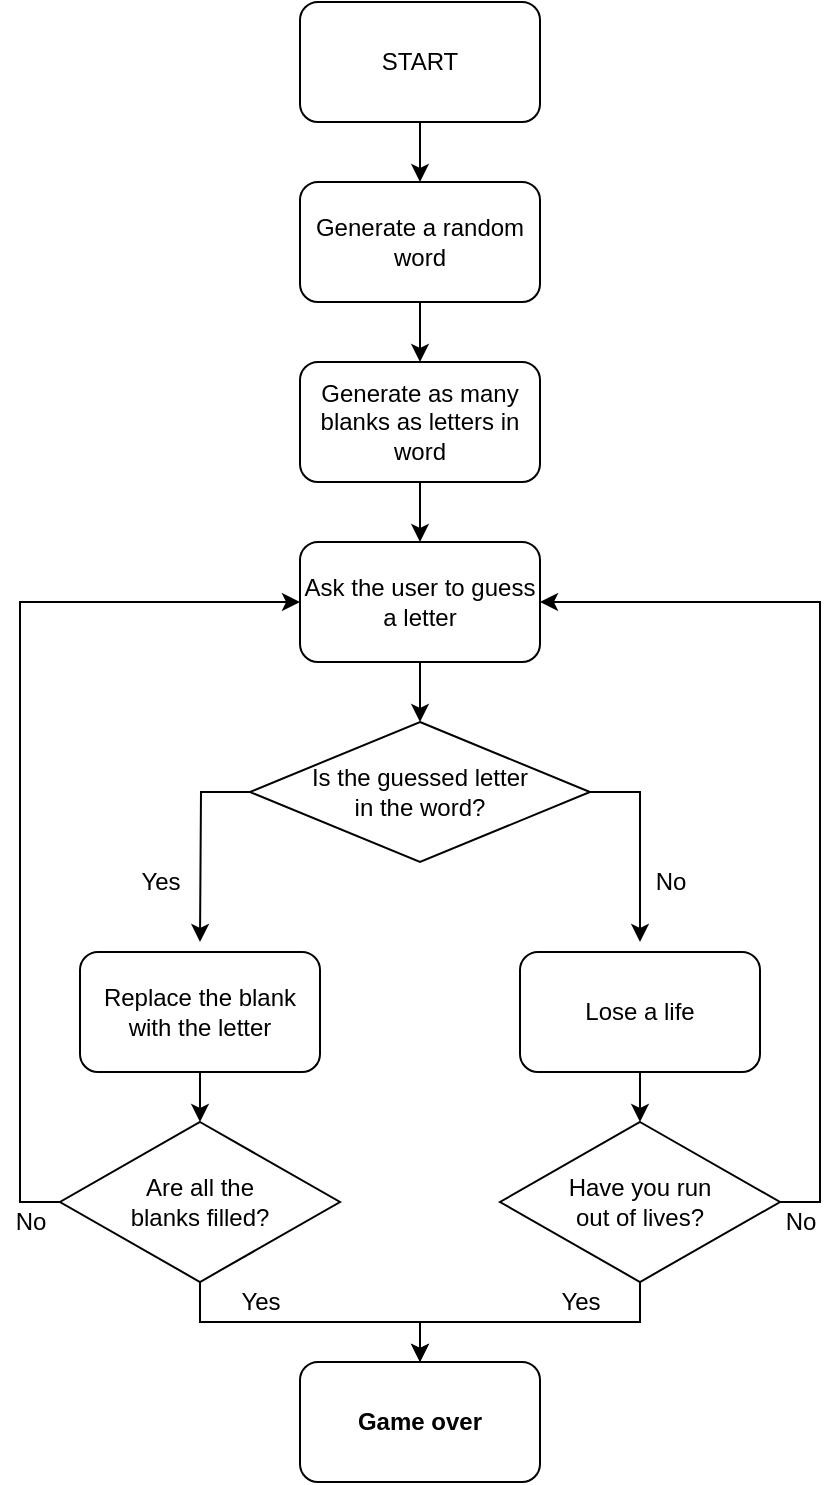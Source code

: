 <mxfile version="19.0.3" type="github"><diagram id="y97h0PDi9uwhXQ_q5TtR" name="Page-1"><mxGraphModel dx="1185" dy="635" grid="1" gridSize="10" guides="1" tooltips="1" connect="1" arrows="1" fold="1" page="1" pageScale="1" pageWidth="827" pageHeight="1169" math="0" shadow="0"><root><mxCell id="0"/><mxCell id="1" parent="0"/><mxCell id="TIs6dxoj2x2ItF1pQfgZ-5" value="" style="edgeStyle=orthogonalEdgeStyle;rounded=0;orthogonalLoop=1;jettySize=auto;html=1;" edge="1" parent="1" source="TIs6dxoj2x2ItF1pQfgZ-3" target="TIs6dxoj2x2ItF1pQfgZ-4"><mxGeometry relative="1" as="geometry"/></mxCell><mxCell id="TIs6dxoj2x2ItF1pQfgZ-3" value="START" style="rounded=1;whiteSpace=wrap;html=1;" vertex="1" parent="1"><mxGeometry x="340" y="80" width="120" height="60" as="geometry"/></mxCell><mxCell id="TIs6dxoj2x2ItF1pQfgZ-12" value="" style="edgeStyle=orthogonalEdgeStyle;rounded=0;orthogonalLoop=1;jettySize=auto;html=1;" edge="1" parent="1" source="TIs6dxoj2x2ItF1pQfgZ-4" target="TIs6dxoj2x2ItF1pQfgZ-6"><mxGeometry relative="1" as="geometry"/></mxCell><mxCell id="TIs6dxoj2x2ItF1pQfgZ-4" value="Generate a random word" style="rounded=1;whiteSpace=wrap;html=1;" vertex="1" parent="1"><mxGeometry x="340" y="170" width="120" height="60" as="geometry"/></mxCell><mxCell id="TIs6dxoj2x2ItF1pQfgZ-9" value="" style="edgeStyle=orthogonalEdgeStyle;rounded=0;orthogonalLoop=1;jettySize=auto;html=1;" edge="1" parent="1" source="TIs6dxoj2x2ItF1pQfgZ-6" target="TIs6dxoj2x2ItF1pQfgZ-8"><mxGeometry relative="1" as="geometry"/></mxCell><mxCell id="TIs6dxoj2x2ItF1pQfgZ-6" value="Generate as many blanks as letters in word" style="rounded=1;whiteSpace=wrap;html=1;" vertex="1" parent="1"><mxGeometry x="340" y="260" width="120" height="60" as="geometry"/></mxCell><mxCell id="TIs6dxoj2x2ItF1pQfgZ-14" style="edgeStyle=orthogonalEdgeStyle;rounded=0;orthogonalLoop=1;jettySize=auto;html=1;exitX=0.5;exitY=1;exitDx=0;exitDy=0;" edge="1" parent="1" source="TIs6dxoj2x2ItF1pQfgZ-8"><mxGeometry relative="1" as="geometry"><mxPoint x="400" y="440" as="targetPoint"/></mxGeometry></mxCell><mxCell id="TIs6dxoj2x2ItF1pQfgZ-8" value="Ask the user to guess a letter" style="rounded=1;whiteSpace=wrap;html=1;" vertex="1" parent="1"><mxGeometry x="340" y="350" width="120" height="60" as="geometry"/></mxCell><mxCell id="TIs6dxoj2x2ItF1pQfgZ-41" value="" style="edgeStyle=orthogonalEdgeStyle;rounded=0;orthogonalLoop=1;jettySize=auto;html=1;" edge="1" parent="1" source="TIs6dxoj2x2ItF1pQfgZ-17" target="TIs6dxoj2x2ItF1pQfgZ-39"><mxGeometry relative="1" as="geometry"/></mxCell><mxCell id="TIs6dxoj2x2ItF1pQfgZ-17" value="Replace the blank with the letter" style="rounded=1;whiteSpace=wrap;html=1;" vertex="1" parent="1"><mxGeometry x="230" y="555" width="120" height="60" as="geometry"/></mxCell><mxCell id="TIs6dxoj2x2ItF1pQfgZ-29" style="edgeStyle=orthogonalEdgeStyle;rounded=0;orthogonalLoop=1;jettySize=auto;html=1;" edge="1" parent="1" source="TIs6dxoj2x2ItF1pQfgZ-20"><mxGeometry relative="1" as="geometry"><mxPoint x="510" y="550" as="targetPoint"/><Array as="points"><mxPoint x="510" y="475"/></Array></mxGeometry></mxCell><mxCell id="TIs6dxoj2x2ItF1pQfgZ-30" style="edgeStyle=orthogonalEdgeStyle;rounded=0;orthogonalLoop=1;jettySize=auto;html=1;" edge="1" parent="1" source="TIs6dxoj2x2ItF1pQfgZ-20"><mxGeometry relative="1" as="geometry"><mxPoint x="290" y="550" as="targetPoint"/></mxGeometry></mxCell><mxCell id="TIs6dxoj2x2ItF1pQfgZ-20" value="&lt;span style=&quot;&quot;&gt;Is the guessed letter&lt;br&gt;in the word?&lt;/span&gt;" style="rhombus;whiteSpace=wrap;html=1;" vertex="1" parent="1"><mxGeometry x="315" y="440" width="170" height="70" as="geometry"/></mxCell><mxCell id="TIs6dxoj2x2ItF1pQfgZ-21" value="Yes" style="text;html=1;align=center;verticalAlign=middle;resizable=0;points=[];autosize=1;strokeColor=none;fillColor=none;" vertex="1" parent="1"><mxGeometry x="250" y="510" width="40" height="20" as="geometry"/></mxCell><mxCell id="TIs6dxoj2x2ItF1pQfgZ-38" value="" style="edgeStyle=orthogonalEdgeStyle;rounded=0;orthogonalLoop=1;jettySize=auto;html=1;" edge="1" parent="1" source="TIs6dxoj2x2ItF1pQfgZ-24" target="TIs6dxoj2x2ItF1pQfgZ-37"><mxGeometry relative="1" as="geometry"/></mxCell><mxCell id="TIs6dxoj2x2ItF1pQfgZ-24" value="Lose a life" style="rounded=1;whiteSpace=wrap;html=1;" vertex="1" parent="1"><mxGeometry x="450" y="555" width="120" height="60" as="geometry"/></mxCell><mxCell id="TIs6dxoj2x2ItF1pQfgZ-27" value="No" style="text;html=1;align=center;verticalAlign=middle;resizable=0;points=[];autosize=1;strokeColor=none;fillColor=none;" vertex="1" parent="1"><mxGeometry x="510" y="510" width="30" height="20" as="geometry"/></mxCell><mxCell id="TIs6dxoj2x2ItF1pQfgZ-45" style="edgeStyle=orthogonalEdgeStyle;rounded=0;orthogonalLoop=1;jettySize=auto;html=1;entryX=1;entryY=0.5;entryDx=0;entryDy=0;" edge="1" parent="1" source="TIs6dxoj2x2ItF1pQfgZ-37" target="TIs6dxoj2x2ItF1pQfgZ-8"><mxGeometry relative="1" as="geometry"><Array as="points"><mxPoint x="600" y="680"/><mxPoint x="600" y="380"/></Array></mxGeometry></mxCell><mxCell id="TIs6dxoj2x2ItF1pQfgZ-50" style="edgeStyle=orthogonalEdgeStyle;rounded=0;orthogonalLoop=1;jettySize=auto;html=1;" edge="1" parent="1" source="TIs6dxoj2x2ItF1pQfgZ-37"><mxGeometry relative="1" as="geometry"><mxPoint x="400" y="760" as="targetPoint"/><Array as="points"><mxPoint x="510" y="740"/><mxPoint x="400" y="740"/></Array></mxGeometry></mxCell><mxCell id="TIs6dxoj2x2ItF1pQfgZ-37" value="Have you run&lt;br&gt;out of lives?" style="rhombus;whiteSpace=wrap;html=1;" vertex="1" parent="1"><mxGeometry x="440" y="640" width="140" height="80" as="geometry"/></mxCell><mxCell id="TIs6dxoj2x2ItF1pQfgZ-42" style="edgeStyle=orthogonalEdgeStyle;rounded=0;orthogonalLoop=1;jettySize=auto;html=1;entryX=0;entryY=0.5;entryDx=0;entryDy=0;" edge="1" parent="1" source="TIs6dxoj2x2ItF1pQfgZ-39" target="TIs6dxoj2x2ItF1pQfgZ-8"><mxGeometry relative="1" as="geometry"><mxPoint x="160" y="380" as="targetPoint"/><Array as="points"><mxPoint x="200" y="680"/><mxPoint x="200" y="380"/></Array></mxGeometry></mxCell><mxCell id="TIs6dxoj2x2ItF1pQfgZ-48" style="edgeStyle=orthogonalEdgeStyle;rounded=0;orthogonalLoop=1;jettySize=auto;html=1;" edge="1" parent="1" source="TIs6dxoj2x2ItF1pQfgZ-39"><mxGeometry relative="1" as="geometry"><mxPoint x="400" y="760" as="targetPoint"/><Array as="points"><mxPoint x="290" y="740"/><mxPoint x="400" y="740"/></Array></mxGeometry></mxCell><mxCell id="TIs6dxoj2x2ItF1pQfgZ-39" value="Are all the&lt;br&gt;blanks filled?" style="rhombus;whiteSpace=wrap;html=1;" vertex="1" parent="1"><mxGeometry x="220" y="640" width="140" height="80" as="geometry"/></mxCell><mxCell id="TIs6dxoj2x2ItF1pQfgZ-46" value="No" style="text;html=1;align=center;verticalAlign=middle;resizable=0;points=[];autosize=1;strokeColor=none;fillColor=none;" vertex="1" parent="1"><mxGeometry x="190" y="680" width="30" height="20" as="geometry"/></mxCell><mxCell id="TIs6dxoj2x2ItF1pQfgZ-47" value="No" style="text;html=1;align=center;verticalAlign=middle;resizable=0;points=[];autosize=1;strokeColor=none;fillColor=none;" vertex="1" parent="1"><mxGeometry x="575" y="680" width="30" height="20" as="geometry"/></mxCell><mxCell id="TIs6dxoj2x2ItF1pQfgZ-51" value="Yes" style="text;html=1;align=center;verticalAlign=middle;resizable=0;points=[];autosize=1;strokeColor=none;fillColor=none;" vertex="1" parent="1"><mxGeometry x="300" y="720" width="40" height="20" as="geometry"/></mxCell><mxCell id="TIs6dxoj2x2ItF1pQfgZ-52" value="Yes" style="text;html=1;align=center;verticalAlign=middle;resizable=0;points=[];autosize=1;strokeColor=none;fillColor=none;" vertex="1" parent="1"><mxGeometry x="460" y="720" width="40" height="20" as="geometry"/></mxCell><mxCell id="TIs6dxoj2x2ItF1pQfgZ-53" value="&lt;b&gt;Game over&lt;/b&gt;" style="rounded=1;whiteSpace=wrap;html=1;" vertex="1" parent="1"><mxGeometry x="340" y="760" width="120" height="60" as="geometry"/></mxCell></root></mxGraphModel></diagram></mxfile>
